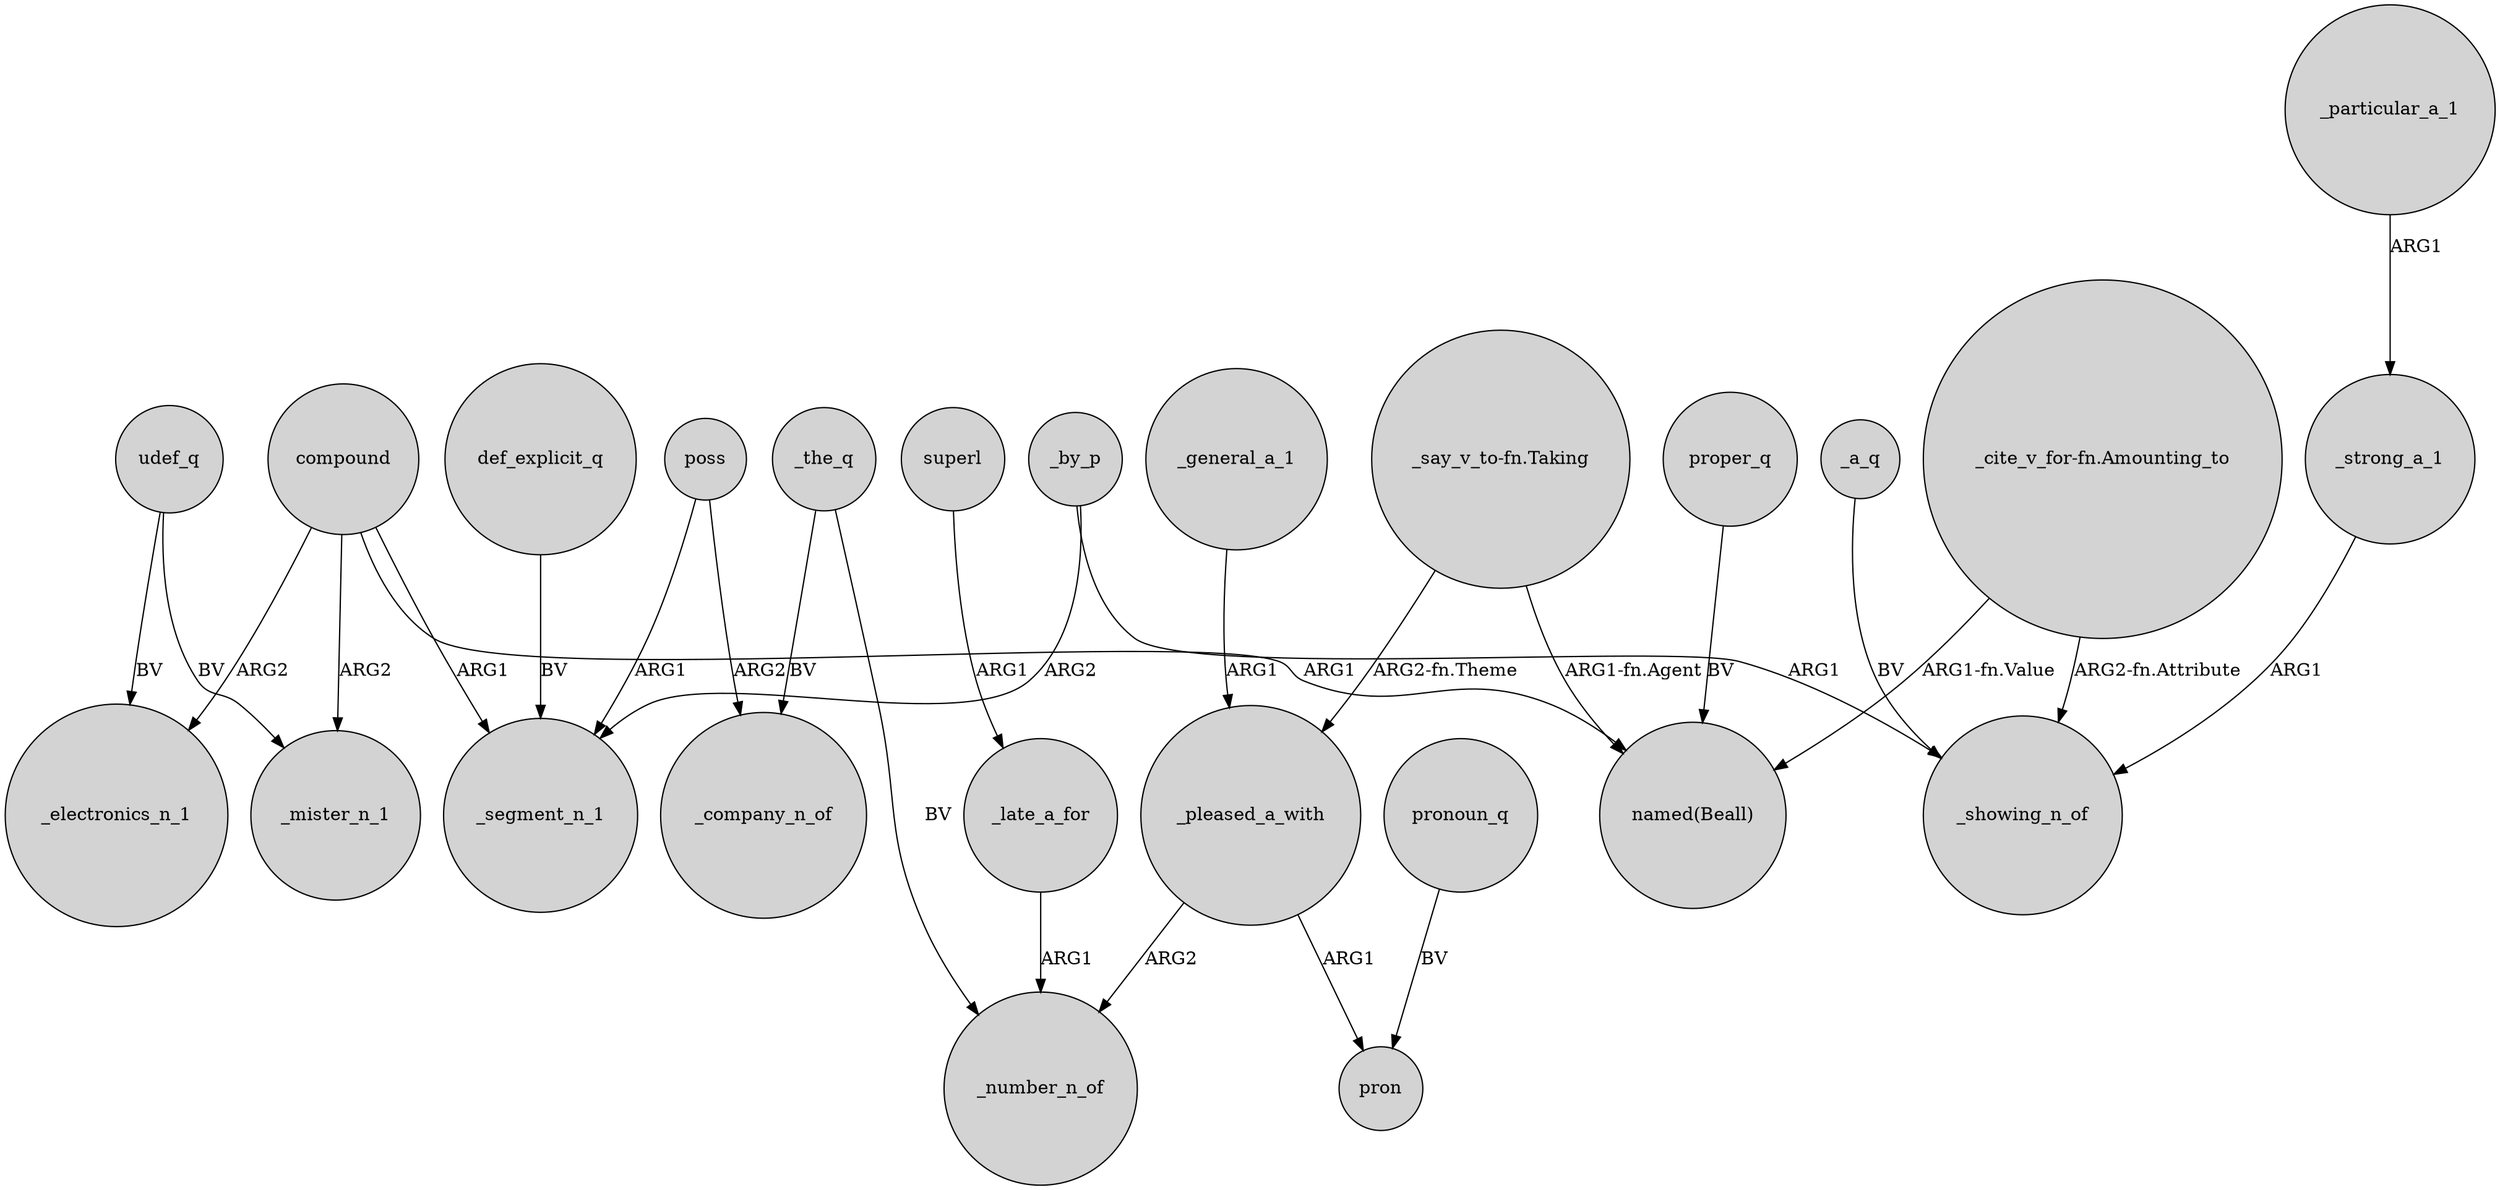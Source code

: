 digraph {
	node [shape=circle style=filled]
	compound -> _mister_n_1 [label=ARG2]
	compound -> _electronics_n_1 [label=ARG2]
	_the_q -> _number_n_of [label=BV]
	compound -> _segment_n_1 [label=ARG1]
	"_cite_v_for-fn.Amounting_to" -> _showing_n_of [label="ARG2-fn.Attribute"]
	"_say_v_to-fn.Taking" -> "named(Beall)" [label="ARG1-fn.Agent"]
	superl -> _late_a_for [label=ARG1]
	udef_q -> _electronics_n_1 [label=BV]
	udef_q -> _mister_n_1 [label=BV]
	_strong_a_1 -> _showing_n_of [label=ARG1]
	pronoun_q -> pron [label=BV]
	poss -> _company_n_of [label=ARG2]
	_pleased_a_with -> pron [label=ARG1]
	_late_a_for -> _number_n_of [label=ARG1]
	compound -> "named(Beall)" [label=ARG1]
	_general_a_1 -> _pleased_a_with [label=ARG1]
	def_explicit_q -> _segment_n_1 [label=BV]
	_by_p -> _showing_n_of [label=ARG1]
	proper_q -> "named(Beall)" [label=BV]
	"_say_v_to-fn.Taking" -> _pleased_a_with [label="ARG2-fn.Theme"]
	"_cite_v_for-fn.Amounting_to" -> "named(Beall)" [label="ARG1-fn.Value"]
	_particular_a_1 -> _strong_a_1 [label=ARG1]
	_the_q -> _company_n_of [label=BV]
	poss -> _segment_n_1 [label=ARG1]
	_a_q -> _showing_n_of [label=BV]
	_pleased_a_with -> _number_n_of [label=ARG2]
	_by_p -> _segment_n_1 [label=ARG2]
}
